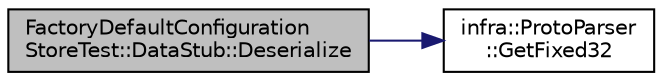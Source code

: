 digraph "FactoryDefaultConfigurationStoreTest::DataStub::Deserialize"
{
 // INTERACTIVE_SVG=YES
  edge [fontname="Helvetica",fontsize="10",labelfontname="Helvetica",labelfontsize="10"];
  node [fontname="Helvetica",fontsize="10",shape=record];
  rankdir="LR";
  Node0 [label="FactoryDefaultConfiguration\lStoreTest::DataStub::Deserialize",height=0.2,width=0.4,color="black", fillcolor="grey75", style="filled", fontcolor="black"];
  Node0 -> Node1 [color="midnightblue",fontsize="10",style="solid",fontname="Helvetica"];
  Node1 [label="infra::ProtoParser\l::GetFixed32",height=0.2,width=0.4,color="black", fillcolor="white", style="filled",URL="$de/db9/classinfra_1_1_proto_parser.html#a67885de2711f77d17d629b6c9b517982"];
}
